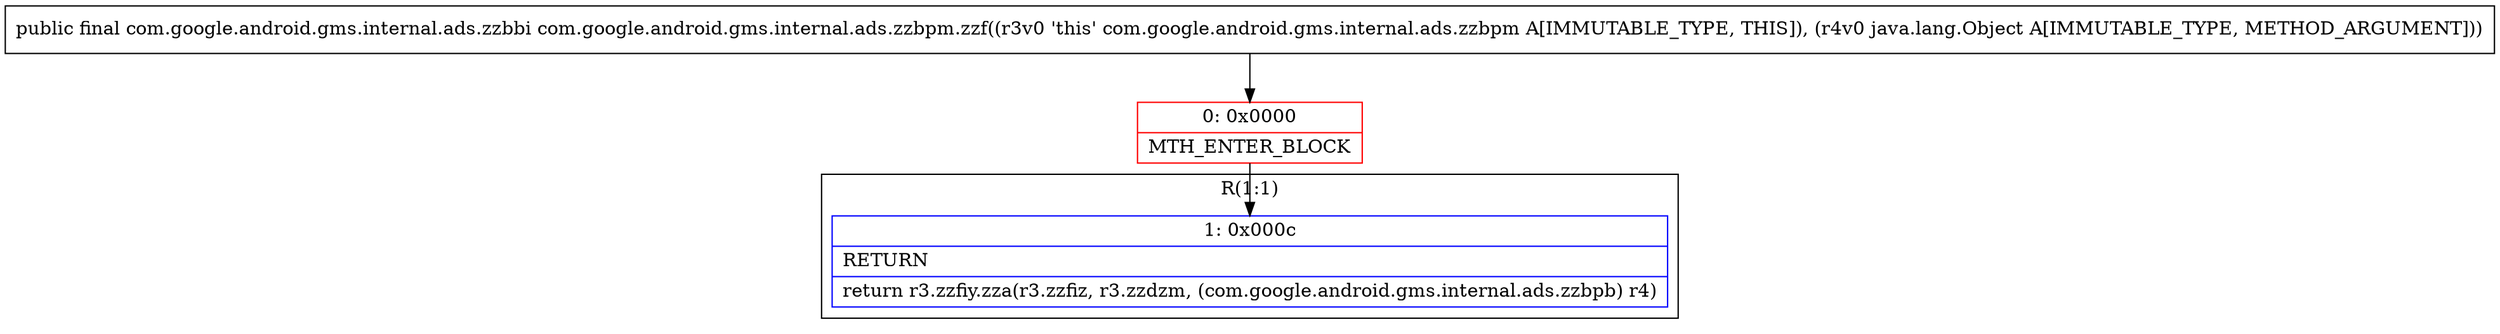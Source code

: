digraph "CFG forcom.google.android.gms.internal.ads.zzbpm.zzf(Ljava\/lang\/Object;)Lcom\/google\/android\/gms\/internal\/ads\/zzbbi;" {
subgraph cluster_Region_2010696491 {
label = "R(1:1)";
node [shape=record,color=blue];
Node_1 [shape=record,label="{1\:\ 0x000c|RETURN\l|return r3.zzfiy.zza(r3.zzfiz, r3.zzdzm, (com.google.android.gms.internal.ads.zzbpb) r4)\l}"];
}
Node_0 [shape=record,color=red,label="{0\:\ 0x0000|MTH_ENTER_BLOCK\l}"];
MethodNode[shape=record,label="{public final com.google.android.gms.internal.ads.zzbbi com.google.android.gms.internal.ads.zzbpm.zzf((r3v0 'this' com.google.android.gms.internal.ads.zzbpm A[IMMUTABLE_TYPE, THIS]), (r4v0 java.lang.Object A[IMMUTABLE_TYPE, METHOD_ARGUMENT])) }"];
MethodNode -> Node_0;
Node_0 -> Node_1;
}

